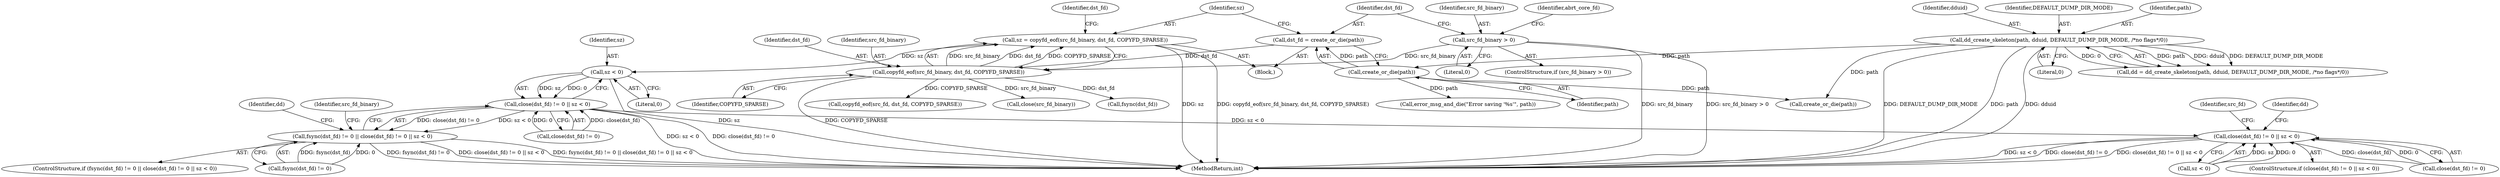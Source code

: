 digraph "0_abrt_8939398b82006ba1fec4ed491339fc075f43fc7c_1@API" {
"1000896" [label="(Call,sz = copyfd_eof(src_fd_binary, dst_fd, COPYFD_SPARSE))"];
"1000898" [label="(Call,copyfd_eof(src_fd_binary, dst_fd, COPYFD_SPARSE))"];
"1000886" [label="(Call,src_fd_binary > 0)"];
"1000891" [label="(Call,dst_fd = create_or_die(path))"];
"1000893" [label="(Call,create_or_die(path))"];
"1000652" [label="(Call,dd_create_skeleton(path, dduid, DEFAULT_DUMP_DIR_MODE, /*no flags*/0))"];
"1000913" [label="(Call,sz < 0)"];
"1000908" [label="(Call,close(dst_fd) != 0 || sz < 0)"];
"1000903" [label="(Call,fsync(dst_fd) != 0 || close(dst_fd) != 0 || sz < 0)"];
"1001056" [label="(Call,close(dst_fd) != 0 || sz < 0)"];
"1000904" [label="(Call,fsync(dst_fd) != 0)"];
"1000897" [label="(Identifier,sz)"];
"1000927" [label="(Call,create_or_die(path))"];
"1000902" [label="(ControlStructure,if (fsync(dst_fd) != 0 || close(dst_fd) != 0 || sz < 0))"];
"1000653" [label="(Identifier,path)"];
"1000654" [label="(Identifier,dduid)"];
"1000923" [label="(Identifier,src_fd_binary)"];
"1001051" [label="(Call,copyfd_eof(src_fd, dst_fd, COPYFD_SPARSE))"];
"1001055" [label="(ControlStructure,if (close(dst_fd) != 0 || sz < 0))"];
"1000891" [label="(Call,dst_fd = create_or_die(path))"];
"1000922" [label="(Call,close(src_fd_binary))"];
"1001071" [label="(Identifier,src_fd)"];
"1000915" [label="(Literal,0)"];
"1000903" [label="(Call,fsync(dst_fd) != 0 || close(dst_fd) != 0 || sz < 0)"];
"1000900" [label="(Identifier,dst_fd)"];
"1000908" [label="(Call,close(dst_fd) != 0 || sz < 0)"];
"1000905" [label="(Call,fsync(dst_fd))"];
"1000926" [label="(Identifier,abrt_core_fd)"];
"1000899" [label="(Identifier,src_fd_binary)"];
"1000919" [label="(Call,error_msg_and_die(\"Error saving '%s'\", path))"];
"1000896" [label="(Call,sz = copyfd_eof(src_fd_binary, dst_fd, COPYFD_SPARSE))"];
"1001066" [label="(Identifier,dd)"];
"1000906" [label="(Identifier,dst_fd)"];
"1000918" [label="(Identifier,dd)"];
"1000656" [label="(Literal,0)"];
"1000894" [label="(Identifier,path)"];
"1000889" [label="(Block,)"];
"1001057" [label="(Call,close(dst_fd) != 0)"];
"1000650" [label="(Call,dd = dd_create_skeleton(path, dduid, DEFAULT_DUMP_DIR_MODE, /*no flags*/0))"];
"1000914" [label="(Identifier,sz)"];
"1000652" [label="(Call,dd_create_skeleton(path, dduid, DEFAULT_DUMP_DIR_MODE, /*no flags*/0))"];
"1000913" [label="(Call,sz < 0)"];
"1000888" [label="(Literal,0)"];
"1001056" [label="(Call,close(dst_fd) != 0 || sz < 0)"];
"1000886" [label="(Call,src_fd_binary > 0)"];
"1000898" [label="(Call,copyfd_eof(src_fd_binary, dst_fd, COPYFD_SPARSE))"];
"1001061" [label="(Call,sz < 0)"];
"1000892" [label="(Identifier,dst_fd)"];
"1000655" [label="(Identifier,DEFAULT_DUMP_DIR_MODE)"];
"1000885" [label="(ControlStructure,if (src_fd_binary > 0))"];
"1001237" [label="(MethodReturn,int)"];
"1000887" [label="(Identifier,src_fd_binary)"];
"1000901" [label="(Identifier,COPYFD_SPARSE)"];
"1000893" [label="(Call,create_or_die(path))"];
"1000909" [label="(Call,close(dst_fd) != 0)"];
"1000896" -> "1000889"  [label="AST: "];
"1000896" -> "1000898"  [label="CFG: "];
"1000897" -> "1000896"  [label="AST: "];
"1000898" -> "1000896"  [label="AST: "];
"1000906" -> "1000896"  [label="CFG: "];
"1000896" -> "1001237"  [label="DDG: sz"];
"1000896" -> "1001237"  [label="DDG: copyfd_eof(src_fd_binary, dst_fd, COPYFD_SPARSE)"];
"1000898" -> "1000896"  [label="DDG: src_fd_binary"];
"1000898" -> "1000896"  [label="DDG: dst_fd"];
"1000898" -> "1000896"  [label="DDG: COPYFD_SPARSE"];
"1000896" -> "1000913"  [label="DDG: sz"];
"1000898" -> "1000901"  [label="CFG: "];
"1000899" -> "1000898"  [label="AST: "];
"1000900" -> "1000898"  [label="AST: "];
"1000901" -> "1000898"  [label="AST: "];
"1000898" -> "1001237"  [label="DDG: COPYFD_SPARSE"];
"1000886" -> "1000898"  [label="DDG: src_fd_binary"];
"1000891" -> "1000898"  [label="DDG: dst_fd"];
"1000898" -> "1000905"  [label="DDG: dst_fd"];
"1000898" -> "1000922"  [label="DDG: src_fd_binary"];
"1000898" -> "1001051"  [label="DDG: COPYFD_SPARSE"];
"1000886" -> "1000885"  [label="AST: "];
"1000886" -> "1000888"  [label="CFG: "];
"1000887" -> "1000886"  [label="AST: "];
"1000888" -> "1000886"  [label="AST: "];
"1000892" -> "1000886"  [label="CFG: "];
"1000926" -> "1000886"  [label="CFG: "];
"1000886" -> "1001237"  [label="DDG: src_fd_binary > 0"];
"1000886" -> "1001237"  [label="DDG: src_fd_binary"];
"1000891" -> "1000889"  [label="AST: "];
"1000891" -> "1000893"  [label="CFG: "];
"1000892" -> "1000891"  [label="AST: "];
"1000893" -> "1000891"  [label="AST: "];
"1000897" -> "1000891"  [label="CFG: "];
"1000893" -> "1000891"  [label="DDG: path"];
"1000893" -> "1000894"  [label="CFG: "];
"1000894" -> "1000893"  [label="AST: "];
"1000652" -> "1000893"  [label="DDG: path"];
"1000893" -> "1000919"  [label="DDG: path"];
"1000893" -> "1000927"  [label="DDG: path"];
"1000652" -> "1000650"  [label="AST: "];
"1000652" -> "1000656"  [label="CFG: "];
"1000653" -> "1000652"  [label="AST: "];
"1000654" -> "1000652"  [label="AST: "];
"1000655" -> "1000652"  [label="AST: "];
"1000656" -> "1000652"  [label="AST: "];
"1000650" -> "1000652"  [label="CFG: "];
"1000652" -> "1001237"  [label="DDG: DEFAULT_DUMP_DIR_MODE"];
"1000652" -> "1001237"  [label="DDG: path"];
"1000652" -> "1001237"  [label="DDG: dduid"];
"1000652" -> "1000650"  [label="DDG: path"];
"1000652" -> "1000650"  [label="DDG: dduid"];
"1000652" -> "1000650"  [label="DDG: DEFAULT_DUMP_DIR_MODE"];
"1000652" -> "1000650"  [label="DDG: 0"];
"1000652" -> "1000927"  [label="DDG: path"];
"1000913" -> "1000908"  [label="AST: "];
"1000913" -> "1000915"  [label="CFG: "];
"1000914" -> "1000913"  [label="AST: "];
"1000915" -> "1000913"  [label="AST: "];
"1000908" -> "1000913"  [label="CFG: "];
"1000913" -> "1001237"  [label="DDG: sz"];
"1000913" -> "1000908"  [label="DDG: sz"];
"1000913" -> "1000908"  [label="DDG: 0"];
"1000908" -> "1000903"  [label="AST: "];
"1000908" -> "1000909"  [label="CFG: "];
"1000909" -> "1000908"  [label="AST: "];
"1000903" -> "1000908"  [label="CFG: "];
"1000908" -> "1001237"  [label="DDG: sz < 0"];
"1000908" -> "1001237"  [label="DDG: close(dst_fd) != 0"];
"1000908" -> "1000903"  [label="DDG: close(dst_fd) != 0"];
"1000908" -> "1000903"  [label="DDG: sz < 0"];
"1000909" -> "1000908"  [label="DDG: close(dst_fd)"];
"1000909" -> "1000908"  [label="DDG: 0"];
"1000908" -> "1001056"  [label="DDG: sz < 0"];
"1000903" -> "1000902"  [label="AST: "];
"1000903" -> "1000904"  [label="CFG: "];
"1000904" -> "1000903"  [label="AST: "];
"1000918" -> "1000903"  [label="CFG: "];
"1000923" -> "1000903"  [label="CFG: "];
"1000903" -> "1001237"  [label="DDG: fsync(dst_fd) != 0"];
"1000903" -> "1001237"  [label="DDG: close(dst_fd) != 0 || sz < 0"];
"1000903" -> "1001237"  [label="DDG: fsync(dst_fd) != 0 || close(dst_fd) != 0 || sz < 0"];
"1000904" -> "1000903"  [label="DDG: fsync(dst_fd)"];
"1000904" -> "1000903"  [label="DDG: 0"];
"1001056" -> "1001055"  [label="AST: "];
"1001056" -> "1001057"  [label="CFG: "];
"1001056" -> "1001061"  [label="CFG: "];
"1001057" -> "1001056"  [label="AST: "];
"1001061" -> "1001056"  [label="AST: "];
"1001066" -> "1001056"  [label="CFG: "];
"1001071" -> "1001056"  [label="CFG: "];
"1001056" -> "1001237"  [label="DDG: sz < 0"];
"1001056" -> "1001237"  [label="DDG: close(dst_fd) != 0"];
"1001056" -> "1001237"  [label="DDG: close(dst_fd) != 0 || sz < 0"];
"1001057" -> "1001056"  [label="DDG: close(dst_fd)"];
"1001057" -> "1001056"  [label="DDG: 0"];
"1001061" -> "1001056"  [label="DDG: sz"];
"1001061" -> "1001056"  [label="DDG: 0"];
}
